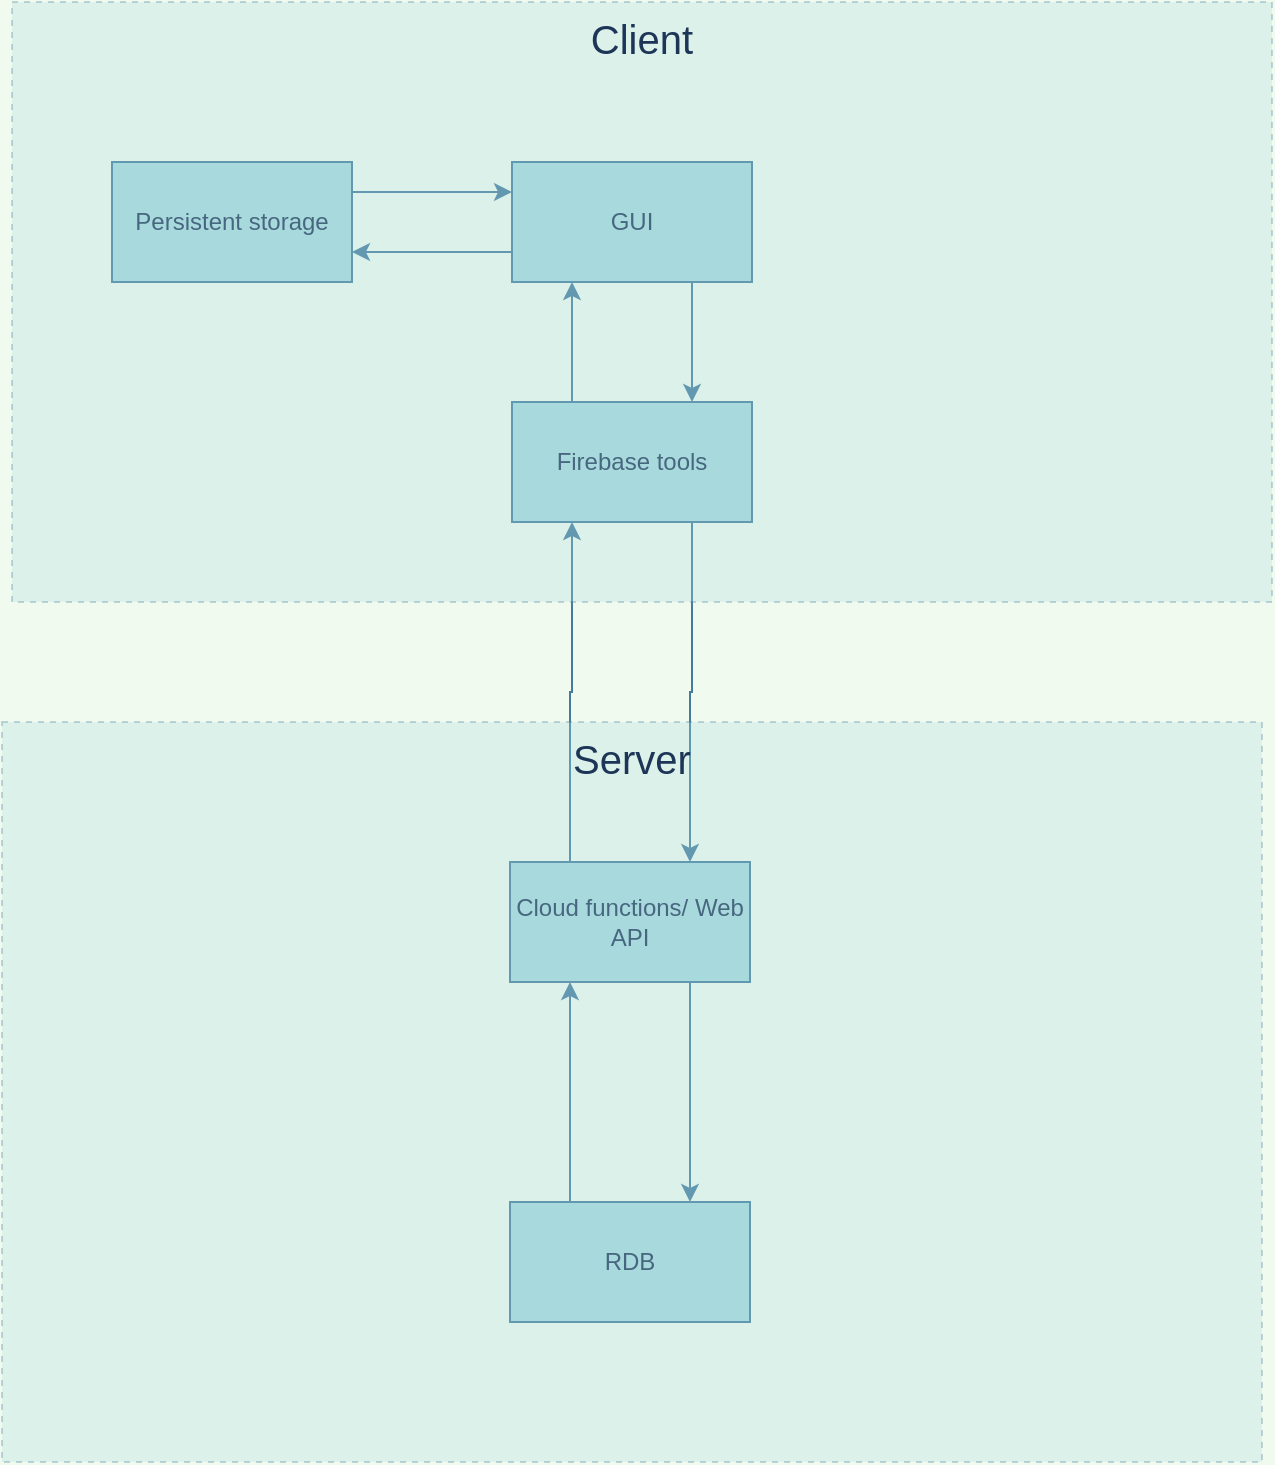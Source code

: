 <mxfile version="20.3.0" type="github" pages="3">
  <diagram id="TTX6n0Y7mzK5cYTL0D-u" name="Architecture ">
    <mxGraphModel dx="1155" dy="840" grid="1" gridSize="10" guides="1" tooltips="1" connect="1" arrows="1" fold="1" page="1" pageScale="1" pageWidth="827" pageHeight="1169" background="#F1FAEE" math="0" shadow="0">
      <root>
        <mxCell id="0" />
        <mxCell id="1" style="locked=1;" parent="0" />
        <mxCell id="MMxSm3rsxm0mBQGOn4_L-13" style="edgeStyle=orthogonalEdgeStyle;rounded=0;orthogonalLoop=1;jettySize=auto;html=1;exitX=0.25;exitY=0;exitDx=0;exitDy=0;entryX=0.25;entryY=1;entryDx=0;entryDy=0;strokeColor=#457B9D;fontColor=#1D3557;labelBackgroundColor=#F1FAEE;" parent="1" source="MMxSm3rsxm0mBQGOn4_L-12" target="MMxSm3rsxm0mBQGOn4_L-10" edge="1">
          <mxGeometry relative="1" as="geometry">
            <mxPoint x="329" y="580" as="targetPoint" />
            <mxPoint x="389" y="770" as="sourcePoint" />
          </mxGeometry>
        </mxCell>
        <mxCell id="MMxSm3rsxm0mBQGOn4_L-12" value="RDB" style="rounded=0;whiteSpace=wrap;html=1;fillColor=#A8DADC;strokeColor=#457B9D;fontColor=#1D3557;" parent="1" vertex="1">
          <mxGeometry x="329" y="820" width="120" height="60" as="geometry" />
        </mxCell>
        <mxCell id="MMxSm3rsxm0mBQGOn4_L-19" style="edgeStyle=orthogonalEdgeStyle;rounded=0;orthogonalLoop=1;jettySize=auto;html=1;entryX=0;entryY=0.25;entryDx=0;entryDy=0;exitX=1;exitY=0.25;exitDx=0;exitDy=0;strokeColor=#457B9D;fontColor=#1D3557;labelBackgroundColor=#F1FAEE;" parent="1" source="MMxSm3rsxm0mBQGOn4_L-6" target="MMxSm3rsxm0mBQGOn4_L-7" edge="1">
          <mxGeometry relative="1" as="geometry">
            <mxPoint x="260" y="320" as="sourcePoint" />
          </mxGeometry>
        </mxCell>
        <mxCell id="MMxSm3rsxm0mBQGOn4_L-6" value="Persistent storage" style="rounded=0;whiteSpace=wrap;html=1;fillColor=#A8DADC;strokeColor=#457B9D;fontColor=#1D3557;" parent="1" vertex="1">
          <mxGeometry x="130" y="300" width="120" height="60" as="geometry" />
        </mxCell>
        <mxCell id="MMxSm3rsxm0mBQGOn4_L-18" style="edgeStyle=orthogonalEdgeStyle;rounded=0;orthogonalLoop=1;jettySize=auto;html=1;entryX=0.75;entryY=0;entryDx=0;entryDy=0;exitX=0.75;exitY=1;exitDx=0;exitDy=0;strokeColor=#457B9D;fontColor=#1D3557;labelBackgroundColor=#F1FAEE;" parent="1" source="MMxSm3rsxm0mBQGOn4_L-7" target="MMxSm3rsxm0mBQGOn4_L-8" edge="1">
          <mxGeometry relative="1" as="geometry" />
        </mxCell>
        <mxCell id="MMxSm3rsxm0mBQGOn4_L-20" style="edgeStyle=orthogonalEdgeStyle;rounded=0;orthogonalLoop=1;jettySize=auto;html=1;entryX=1;entryY=0.75;entryDx=0;entryDy=0;exitX=0;exitY=0.75;exitDx=0;exitDy=0;strokeColor=#457B9D;fontColor=#1D3557;labelBackgroundColor=#F1FAEE;" parent="1" source="MMxSm3rsxm0mBQGOn4_L-7" target="MMxSm3rsxm0mBQGOn4_L-6" edge="1">
          <mxGeometry relative="1" as="geometry" />
        </mxCell>
        <mxCell id="MMxSm3rsxm0mBQGOn4_L-7" value="GUI" style="rounded=0;whiteSpace=wrap;html=1;fillColor=#A8DADC;strokeColor=#457B9D;fontColor=#1D3557;" parent="1" vertex="1">
          <mxGeometry x="330" y="300" width="120" height="60" as="geometry" />
        </mxCell>
        <mxCell id="MMxSm3rsxm0mBQGOn4_L-15" style="edgeStyle=orthogonalEdgeStyle;rounded=0;orthogonalLoop=1;jettySize=auto;html=1;entryX=0.75;entryY=0;entryDx=0;entryDy=0;exitX=0.75;exitY=1;exitDx=0;exitDy=0;strokeColor=#457B9D;fontColor=#1D3557;labelBackgroundColor=#F1FAEE;" parent="1" source="MMxSm3rsxm0mBQGOn4_L-8" target="MMxSm3rsxm0mBQGOn4_L-10" edge="1">
          <mxGeometry relative="1" as="geometry" />
        </mxCell>
        <mxCell id="MMxSm3rsxm0mBQGOn4_L-17" style="edgeStyle=orthogonalEdgeStyle;rounded=0;orthogonalLoop=1;jettySize=auto;html=1;entryX=0.25;entryY=1;entryDx=0;entryDy=0;exitX=0.25;exitY=0;exitDx=0;exitDy=0;strokeColor=#457B9D;fontColor=#1D3557;labelBackgroundColor=#F1FAEE;" parent="1" source="MMxSm3rsxm0mBQGOn4_L-8" target="MMxSm3rsxm0mBQGOn4_L-7" edge="1">
          <mxGeometry relative="1" as="geometry" />
        </mxCell>
        <mxCell id="MMxSm3rsxm0mBQGOn4_L-8" value="Firebase tools" style="rounded=0;whiteSpace=wrap;html=1;fillColor=#A8DADC;strokeColor=#457B9D;fontColor=#1D3557;" parent="1" vertex="1">
          <mxGeometry x="330" y="420" width="120" height="60" as="geometry" />
        </mxCell>
        <mxCell id="MMxSm3rsxm0mBQGOn4_L-14" style="edgeStyle=orthogonalEdgeStyle;rounded=0;orthogonalLoop=1;jettySize=auto;html=1;entryX=0.75;entryY=0;entryDx=0;entryDy=0;exitX=0.75;exitY=1;exitDx=0;exitDy=0;strokeColor=#457B9D;fontColor=#1D3557;labelBackgroundColor=#F1FAEE;" parent="1" source="MMxSm3rsxm0mBQGOn4_L-10" target="MMxSm3rsxm0mBQGOn4_L-12" edge="1">
          <mxGeometry relative="1" as="geometry" />
        </mxCell>
        <mxCell id="MMxSm3rsxm0mBQGOn4_L-16" style="edgeStyle=orthogonalEdgeStyle;rounded=0;orthogonalLoop=1;jettySize=auto;html=1;entryX=0.25;entryY=1;entryDx=0;entryDy=0;exitX=0.25;exitY=0;exitDx=0;exitDy=0;strokeColor=#457B9D;fontColor=#1D3557;labelBackgroundColor=#F1FAEE;" parent="1" source="MMxSm3rsxm0mBQGOn4_L-10" target="MMxSm3rsxm0mBQGOn4_L-8" edge="1">
          <mxGeometry relative="1" as="geometry">
            <mxPoint x="400" y="590" as="targetPoint" />
          </mxGeometry>
        </mxCell>
        <mxCell id="MMxSm3rsxm0mBQGOn4_L-10" value="Cloud functions/ Web API" style="rounded=0;whiteSpace=wrap;html=1;fillColor=#A8DADC;strokeColor=#457B9D;fontColor=#1D3557;" parent="1" vertex="1">
          <mxGeometry x="329" y="650" width="120" height="60" as="geometry" />
        </mxCell>
        <mxCell id="Q-XERM_aif3zuj4HvwYc-1" value="Systems" style="" parent="0" />
        <mxCell id="Q-XERM_aif3zuj4HvwYc-3" value="&lt;font style=&quot;font-size: 20px;&quot;&gt;Client&lt;/font&gt;" style="rounded=0;whiteSpace=wrap;html=1;dashed=1;opacity=30;verticalAlign=top;fillColor=#A8DADC;strokeColor=#457B9D;fontColor=#1D3557;" parent="Q-XERM_aif3zuj4HvwYc-1" vertex="1">
          <mxGeometry x="80" y="220" width="630" height="300" as="geometry" />
        </mxCell>
        <mxCell id="Q-XERM_aif3zuj4HvwYc-4" value="&lt;font style=&quot;font-size: 20px;&quot;&gt;Server&lt;/font&gt;" style="rounded=0;whiteSpace=wrap;html=1;dashed=1;opacity=30;verticalAlign=top;fillColor=#A8DADC;strokeColor=#457B9D;fontColor=#1D3557;" parent="Q-XERM_aif3zuj4HvwYc-1" vertex="1">
          <mxGeometry x="75" y="580" width="630" height="370" as="geometry" />
        </mxCell>
        <mxCell id="Q-XERM_aif3zuj4HvwYc-2" value="Components" parent="0" />
      </root>
    </mxGraphModel>
  </diagram>
  <diagram id="SdoqpPBz9pxieYwzktyn" name="Database">
    <mxGraphModel dx="470" dy="342" grid="1" gridSize="10" guides="1" tooltips="1" connect="1" arrows="1" fold="1" page="1" pageScale="1" pageWidth="1169" pageHeight="827" math="0" shadow="0">
      <root>
        <mxCell id="0" />
        <mxCell id="1" parent="0" />
        <mxCell id="zkSBI4xJ6FrYe-AdQx25-7" value="Kanas" style="shape=table;startSize=40;container=1;collapsible=0;childLayout=tableLayout;fontStyle=1;align=center;" vertex="1" parent="1">
          <mxGeometry x="300" y="220" width="240" height="130" as="geometry" />
        </mxCell>
        <mxCell id="zkSBI4xJ6FrYe-AdQx25-8" value="" style="shape=tableRow;horizontal=0;startSize=0;swimlaneHead=0;swimlaneBody=0;top=0;left=0;bottom=0;right=0;collapsible=0;dropTarget=0;fillColor=none;points=[[0,0.5],[1,0.5]];portConstraint=eastwest;" vertex="1" parent="zkSBI4xJ6FrYe-AdQx25-7">
          <mxGeometry y="40" width="240" height="26" as="geometry" />
        </mxCell>
        <mxCell id="zkSBI4xJ6FrYe-AdQx25-9" value="jp" style="shape=partialRectangle;html=1;whiteSpace=wrap;connectable=0;fillColor=none;top=0;left=0;bottom=0;right=0;overflow=hidden;" vertex="1" parent="zkSBI4xJ6FrYe-AdQx25-8">
          <mxGeometry width="60" height="26" as="geometry">
            <mxRectangle width="60" height="26" as="alternateBounds" />
          </mxGeometry>
        </mxCell>
        <mxCell id="zkSBI4xJ6FrYe-AdQx25-10" value="en" style="shape=partialRectangle;html=1;whiteSpace=wrap;connectable=0;fillColor=none;top=0;left=0;bottom=0;right=0;overflow=hidden;" vertex="1" parent="zkSBI4xJ6FrYe-AdQx25-8">
          <mxGeometry x="60" width="60" height="26" as="geometry">
            <mxRectangle width="60" height="26" as="alternateBounds" />
          </mxGeometry>
        </mxCell>
        <mxCell id="zkSBI4xJ6FrYe-AdQx25-11" value="category&amp;nbsp;" style="shape=partialRectangle;html=1;whiteSpace=wrap;connectable=0;fillColor=none;top=0;left=0;bottom=0;right=0;overflow=hidden;" vertex="1" parent="zkSBI4xJ6FrYe-AdQx25-8">
          <mxGeometry x="120" width="60" height="26" as="geometry">
            <mxRectangle width="60" height="26" as="alternateBounds" />
          </mxGeometry>
        </mxCell>
        <mxCell id="zkSBI4xJ6FrYe-AdQx25-20" value="syllable&amp;nbsp;" style="shape=partialRectangle;html=1;whiteSpace=wrap;connectable=0;fillColor=none;top=0;left=0;bottom=0;right=0;overflow=hidden;" vertex="1" parent="zkSBI4xJ6FrYe-AdQx25-8">
          <mxGeometry x="180" width="60" height="26" as="geometry">
            <mxRectangle width="60" height="26" as="alternateBounds" />
          </mxGeometry>
        </mxCell>
        <mxCell id="zkSBI4xJ6FrYe-AdQx25-12" value="" style="shape=tableRow;horizontal=0;startSize=0;swimlaneHead=0;swimlaneBody=0;top=0;left=0;bottom=0;right=0;collapsible=0;dropTarget=0;fillColor=none;points=[[0,0.5],[1,0.5]];portConstraint=eastwest;" vertex="1" parent="zkSBI4xJ6FrYe-AdQx25-7">
          <mxGeometry y="66" width="240" height="32" as="geometry" />
        </mxCell>
        <mxCell id="zkSBI4xJ6FrYe-AdQx25-13" value="" style="shape=partialRectangle;html=1;whiteSpace=wrap;connectable=0;fillColor=none;top=0;left=0;bottom=0;right=0;overflow=hidden;" vertex="1" parent="zkSBI4xJ6FrYe-AdQx25-12">
          <mxGeometry width="60" height="32" as="geometry">
            <mxRectangle width="60" height="32" as="alternateBounds" />
          </mxGeometry>
        </mxCell>
        <mxCell id="zkSBI4xJ6FrYe-AdQx25-14" value="“Hi”" style="shape=partialRectangle;html=1;whiteSpace=wrap;connectable=0;fillColor=none;top=0;left=0;bottom=0;right=0;overflow=hidden;" vertex="1" parent="zkSBI4xJ6FrYe-AdQx25-12">
          <mxGeometry x="60" width="60" height="32" as="geometry">
            <mxRectangle width="60" height="32" as="alternateBounds" />
          </mxGeometry>
        </mxCell>
        <mxCell id="zkSBI4xJ6FrYe-AdQx25-15" value="“Hiragana”&amp;nbsp;" style="shape=partialRectangle;html=1;whiteSpace=wrap;connectable=0;fillColor=none;top=0;left=0;bottom=0;right=0;overflow=hidden;" vertex="1" parent="zkSBI4xJ6FrYe-AdQx25-12">
          <mxGeometry x="120" width="60" height="32" as="geometry">
            <mxRectangle width="60" height="32" as="alternateBounds" />
          </mxGeometry>
        </mxCell>
        <mxCell id="zkSBI4xJ6FrYe-AdQx25-21" value="“H”" style="shape=partialRectangle;html=1;whiteSpace=wrap;connectable=0;fillColor=none;top=0;left=0;bottom=0;right=0;overflow=hidden;" vertex="1" parent="zkSBI4xJ6FrYe-AdQx25-12">
          <mxGeometry x="180" width="60" height="32" as="geometry">
            <mxRectangle width="60" height="32" as="alternateBounds" />
          </mxGeometry>
        </mxCell>
        <mxCell id="zkSBI4xJ6FrYe-AdQx25-16" value="" style="shape=tableRow;horizontal=0;startSize=0;swimlaneHead=0;swimlaneBody=0;top=0;left=0;bottom=0;right=0;collapsible=0;dropTarget=0;fillColor=none;points=[[0,0.5],[1,0.5]];portConstraint=eastwest;" vertex="1" parent="zkSBI4xJ6FrYe-AdQx25-7">
          <mxGeometry y="98" width="240" height="32" as="geometry" />
        </mxCell>
        <mxCell id="zkSBI4xJ6FrYe-AdQx25-17" value="" style="shape=partialRectangle;html=1;whiteSpace=wrap;connectable=0;fillColor=none;top=0;left=0;bottom=0;right=0;overflow=hidden;" vertex="1" parent="zkSBI4xJ6FrYe-AdQx25-16">
          <mxGeometry width="60" height="32" as="geometry">
            <mxRectangle width="60" height="32" as="alternateBounds" />
          </mxGeometry>
        </mxCell>
        <mxCell id="zkSBI4xJ6FrYe-AdQx25-18" value="" style="shape=partialRectangle;html=1;whiteSpace=wrap;connectable=0;fillColor=none;top=0;left=0;bottom=0;right=0;overflow=hidden;" vertex="1" parent="zkSBI4xJ6FrYe-AdQx25-16">
          <mxGeometry x="60" width="60" height="32" as="geometry">
            <mxRectangle width="60" height="32" as="alternateBounds" />
          </mxGeometry>
        </mxCell>
        <mxCell id="zkSBI4xJ6FrYe-AdQx25-19" value="" style="shape=partialRectangle;html=1;whiteSpace=wrap;connectable=0;fillColor=none;top=0;left=0;bottom=0;right=0;overflow=hidden;" vertex="1" parent="zkSBI4xJ6FrYe-AdQx25-16">
          <mxGeometry x="120" width="60" height="32" as="geometry">
            <mxRectangle width="60" height="32" as="alternateBounds" />
          </mxGeometry>
        </mxCell>
        <mxCell id="zkSBI4xJ6FrYe-AdQx25-22" style="shape=partialRectangle;html=1;whiteSpace=wrap;connectable=0;fillColor=none;top=0;left=0;bottom=0;right=0;overflow=hidden;" vertex="1" parent="zkSBI4xJ6FrYe-AdQx25-16">
          <mxGeometry x="180" width="60" height="32" as="geometry">
            <mxRectangle width="60" height="32" as="alternateBounds" />
          </mxGeometry>
        </mxCell>
        <mxCell id="zkSBI4xJ6FrYe-AdQx25-23" value="&lt;p style=&quot;margin: 0px; font-stretch: normal; line-height: normal; text-align: start; -webkit-text-size-adjust: auto; font-size: 16px;&quot; class=&quot;p1&quot;&gt;&lt;span class=&quot;s1&quot;&gt;&lt;font style=&quot;font-size: 16px;&quot;&gt;“ひ&lt;/font&gt;&lt;/span&gt;&lt;span style=&quot;&quot; class=&quot;s1&quot;&gt;”&lt;/span&gt;&lt;/p&gt;" style="text;html=1;strokeColor=none;fillColor=none;align=center;verticalAlign=middle;whiteSpace=wrap;rounded=0;" vertex="1" parent="1">
          <mxGeometry x="300" y="290" width="60" height="20" as="geometry" />
        </mxCell>
      </root>
    </mxGraphModel>
  </diagram>
  <diagram id="BlyysfrQwkLH1c9cHI49" name="Page-3">
    <mxGraphModel dx="847" dy="616" grid="1" gridSize="10" guides="1" tooltips="1" connect="1" arrows="1" fold="1" page="1" pageScale="1" pageWidth="1169" pageHeight="827" math="0" shadow="0">
      <root>
        <mxCell id="0" />
        <mxCell id="1" parent="0" />
        <mxCell id="WK-R6pOWSD38eVhN0J8N-1" style="edgeStyle=orthogonalEdgeStyle;rounded=0;orthogonalLoop=1;jettySize=auto;html=1;entryX=0.5;entryY=0;entryDx=0;entryDy=0;fontSize=16;" edge="1" parent="1" source="c-xAIKvrE92fFmrSfA3p-3" target="c-xAIKvrE92fFmrSfA3p-4">
          <mxGeometry relative="1" as="geometry">
            <Array as="points">
              <mxPoint x="270" y="130" />
            </Array>
          </mxGeometry>
        </mxCell>
        <mxCell id="c-xAIKvrE92fFmrSfA3p-3" value="Page: Quiz&lt;br&gt;State: solution: Kana, choices: Array&amp;lt;Kana&amp;gt;, notifications: string" style="rounded=0;whiteSpace=wrap;html=1;fontSize=16;" vertex="1" parent="1">
          <mxGeometry x="400" y="70" width="370" height="120" as="geometry" />
        </mxCell>
        <mxCell id="c-xAIKvrE92fFmrSfA3p-4" value="Component: AnswerInput&lt;br&gt;State: numTries" style="rounded=0;whiteSpace=wrap;html=1;fontSize=16;" vertex="1" parent="1">
          <mxGeometry x="110" y="390" width="320" height="200" as="geometry" />
        </mxCell>
      </root>
    </mxGraphModel>
  </diagram>
</mxfile>
